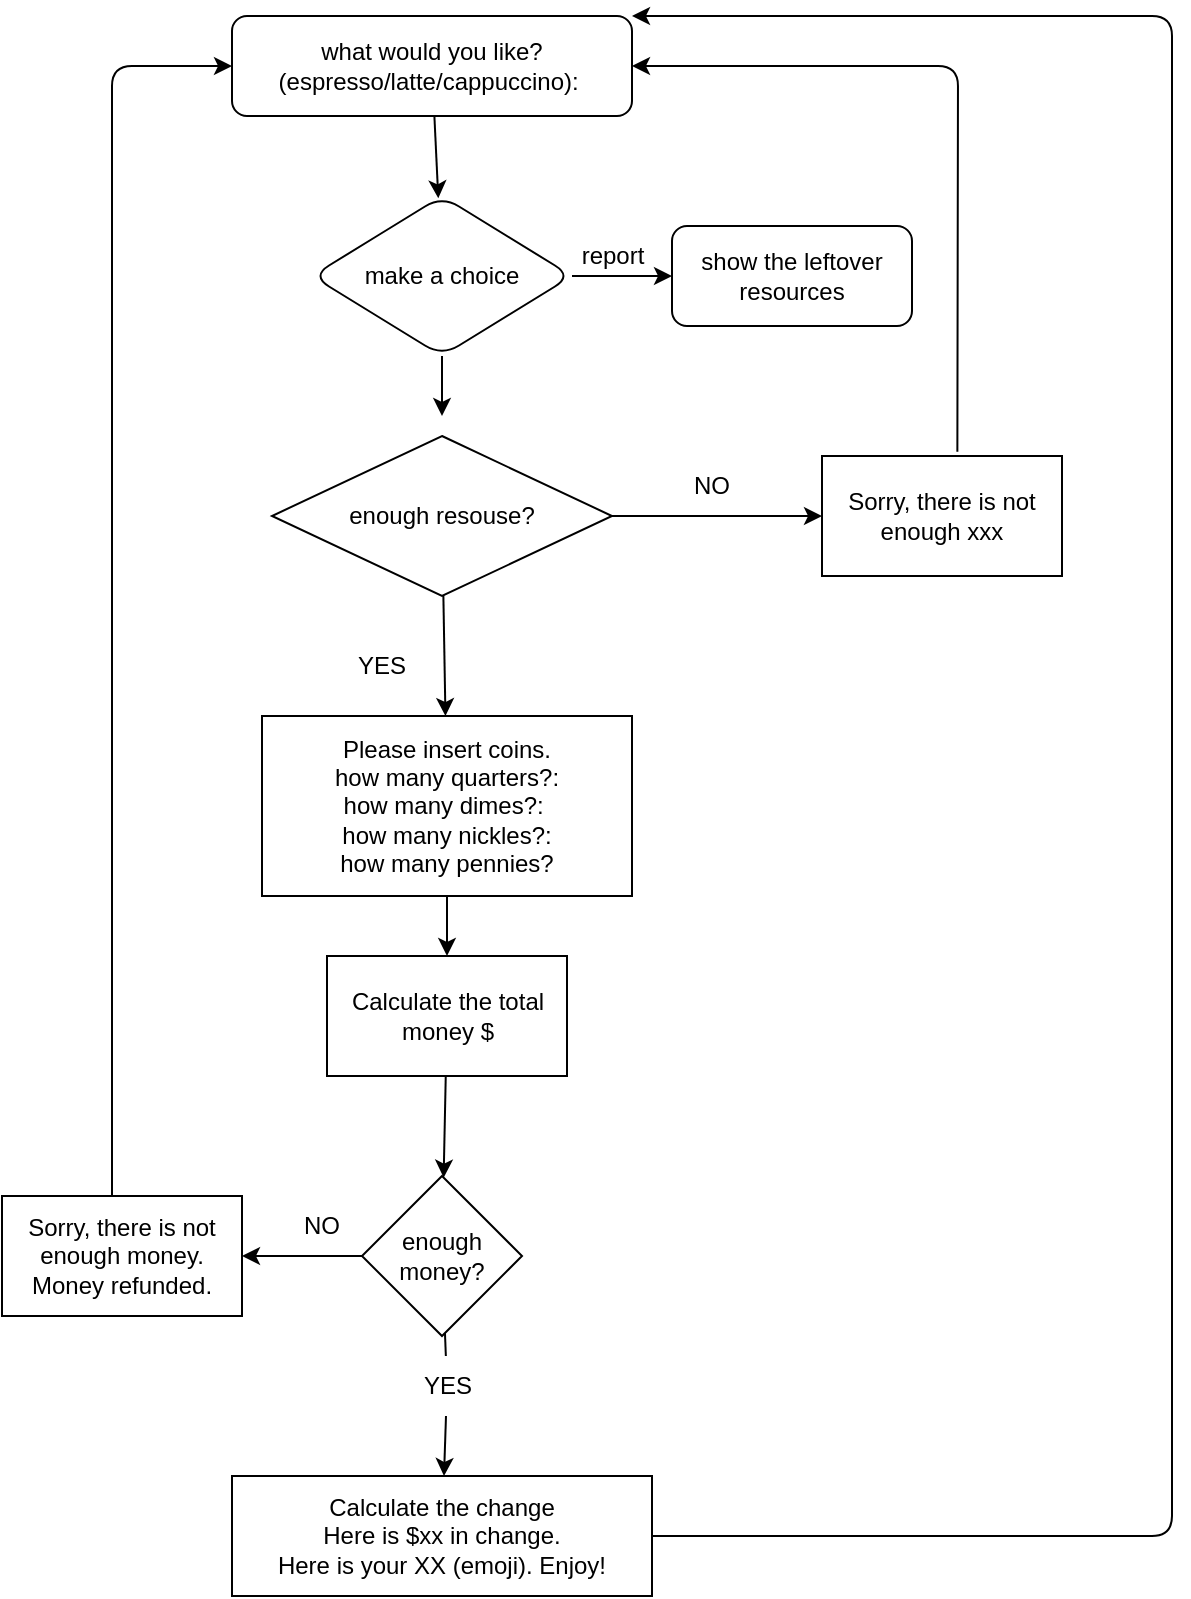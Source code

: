 <mxfile>
    <diagram id="g9x4P5zSO4WS4tSMn_Hg" name="Page-1">
        <mxGraphModel dx="833" dy="612" grid="1" gridSize="10" guides="1" tooltips="1" connect="1" arrows="1" fold="1" page="1" pageScale="1" pageWidth="850" pageHeight="1100" math="0" shadow="0">
            <root>
                <mxCell id="0"/>
                <mxCell id="1" parent="0"/>
                <mxCell id="4" value="" style="edgeStyle=none;html=1;" parent="1" source="2" target="3" edge="1">
                    <mxGeometry relative="1" as="geometry"/>
                </mxCell>
                <mxCell id="2" value="what would you like? (espresso/latte/cappuccino):&amp;nbsp;" style="rounded=1;whiteSpace=wrap;html=1;" parent="1" vertex="1">
                    <mxGeometry x="230" y="10" width="200" height="50" as="geometry"/>
                </mxCell>
                <mxCell id="5" style="edgeStyle=none;html=1;exitX=0.5;exitY=1;exitDx=0;exitDy=0;" parent="1" source="3" edge="1">
                    <mxGeometry relative="1" as="geometry">
                        <mxPoint x="335" y="210" as="targetPoint"/>
                    </mxGeometry>
                </mxCell>
                <mxCell id="33" value="" style="edgeStyle=none;html=1;" edge="1" parent="1" source="3" target="32">
                    <mxGeometry relative="1" as="geometry"/>
                </mxCell>
                <mxCell id="3" value="make a choice" style="rhombus;whiteSpace=wrap;html=1;rounded=1;" parent="1" vertex="1">
                    <mxGeometry x="270" y="100" width="130" height="80" as="geometry"/>
                </mxCell>
                <mxCell id="8" value="" style="edgeStyle=none;html=1;" parent="1" source="6" target="7" edge="1">
                    <mxGeometry relative="1" as="geometry">
                        <Array as="points">
                            <mxPoint x="470" y="260"/>
                        </Array>
                    </mxGeometry>
                </mxCell>
                <mxCell id="11" value="" style="edgeStyle=none;html=1;" parent="1" source="6" target="10" edge="1">
                    <mxGeometry relative="1" as="geometry"/>
                </mxCell>
                <mxCell id="6" value="enough resouse?" style="rhombus;whiteSpace=wrap;html=1;" parent="1" vertex="1">
                    <mxGeometry x="250" y="220" width="170" height="80" as="geometry"/>
                </mxCell>
                <mxCell id="13" value="" style="edgeStyle=none;html=1;entryX=1;entryY=0.5;entryDx=0;entryDy=0;exitX=0.564;exitY=-0.036;exitDx=0;exitDy=0;exitPerimeter=0;" parent="1" source="7" target="2" edge="1">
                    <mxGeometry relative="1" as="geometry">
                        <mxPoint x="590" y="220" as="sourcePoint"/>
                        <mxPoint x="580" y="60" as="targetPoint"/>
                        <Array as="points">
                            <mxPoint x="593" y="35"/>
                        </Array>
                    </mxGeometry>
                </mxCell>
                <mxCell id="7" value="Sorry, there is not enough xxx" style="whiteSpace=wrap;html=1;" parent="1" vertex="1">
                    <mxGeometry x="525" y="230" width="120" height="60" as="geometry"/>
                </mxCell>
                <mxCell id="9" value="NO" style="text;html=1;strokeColor=none;fillColor=none;align=center;verticalAlign=middle;whiteSpace=wrap;rounded=0;" parent="1" vertex="1">
                    <mxGeometry x="440" y="230" width="60" height="30" as="geometry"/>
                </mxCell>
                <mxCell id="16" value="" style="edgeStyle=none;html=1;" parent="1" source="10" target="15" edge="1">
                    <mxGeometry relative="1" as="geometry"/>
                </mxCell>
                <mxCell id="10" value="Please insert coins.&lt;br&gt;how many quarters?:&lt;br&gt;how many dimes?:&amp;nbsp;&lt;br&gt;how many nickles?:&lt;br&gt;how many pennies?" style="whiteSpace=wrap;html=1;" parent="1" vertex="1">
                    <mxGeometry x="245" y="360" width="185" height="90" as="geometry"/>
                </mxCell>
                <mxCell id="14" value="YES" style="text;html=1;strokeColor=none;fillColor=none;align=center;verticalAlign=middle;whiteSpace=wrap;rounded=0;" parent="1" vertex="1">
                    <mxGeometry x="275" y="320" width="60" height="30" as="geometry"/>
                </mxCell>
                <mxCell id="20" value="" style="edgeStyle=none;html=1;" parent="1" source="15" target="19" edge="1">
                    <mxGeometry relative="1" as="geometry"/>
                </mxCell>
                <mxCell id="15" value="Calculate the total money $" style="whiteSpace=wrap;html=1;" parent="1" vertex="1">
                    <mxGeometry x="277.5" y="480" width="120" height="60" as="geometry"/>
                </mxCell>
                <mxCell id="22" value="" style="edgeStyle=none;html=1;" parent="1" source="19" target="21" edge="1">
                    <mxGeometry relative="1" as="geometry"/>
                </mxCell>
                <mxCell id="26" value="" style="edgeStyle=none;html=1;startArrow=none;" parent="1" source="28" target="25" edge="1">
                    <mxGeometry relative="1" as="geometry"/>
                </mxCell>
                <mxCell id="19" value="enough money?" style="rhombus;whiteSpace=wrap;html=1;" parent="1" vertex="1">
                    <mxGeometry x="295" y="590" width="80" height="80" as="geometry"/>
                </mxCell>
                <mxCell id="21" value="Sorry, there is not enough money. Money refunded." style="whiteSpace=wrap;html=1;" parent="1" vertex="1">
                    <mxGeometry x="115" y="600" width="120" height="60" as="geometry"/>
                </mxCell>
                <mxCell id="23" value="NO" style="text;html=1;strokeColor=none;fillColor=none;align=center;verticalAlign=middle;whiteSpace=wrap;rounded=0;" parent="1" vertex="1">
                    <mxGeometry x="245" y="600" width="60" height="30" as="geometry"/>
                </mxCell>
                <mxCell id="24" value="" style="endArrow=classic;html=1;entryX=0;entryY=0.5;entryDx=0;entryDy=0;" parent="1" target="2" edge="1">
                    <mxGeometry width="50" height="50" relative="1" as="geometry">
                        <mxPoint x="170" y="600" as="sourcePoint"/>
                        <mxPoint x="170" y="30" as="targetPoint"/>
                        <Array as="points">
                            <mxPoint x="170" y="35"/>
                        </Array>
                    </mxGeometry>
                </mxCell>
                <mxCell id="25" value="Calculate the change&lt;br&gt;Here is $xx in change.&lt;br&gt;Here is your XX (emoji). Enjoy!" style="whiteSpace=wrap;html=1;" parent="1" vertex="1">
                    <mxGeometry x="230" y="740" width="210" height="60" as="geometry"/>
                </mxCell>
                <mxCell id="27" value="" style="edgeStyle=none;html=1;endArrow=none;" parent="1" source="19" target="28" edge="1">
                    <mxGeometry relative="1" as="geometry">
                        <mxPoint x="335.889" y="669.111" as="sourcePoint"/>
                        <mxPoint x="336.818" y="710" as="targetPoint"/>
                    </mxGeometry>
                </mxCell>
                <mxCell id="28" value="YES" style="text;html=1;strokeColor=none;fillColor=none;align=center;verticalAlign=middle;whiteSpace=wrap;rounded=0;" parent="1" vertex="1">
                    <mxGeometry x="307.5" y="680" width="60" height="30" as="geometry"/>
                </mxCell>
                <mxCell id="31" value="" style="endArrow=classic;html=1;entryX=1;entryY=0;entryDx=0;entryDy=0;" parent="1" target="2" edge="1">
                    <mxGeometry width="50" height="50" relative="1" as="geometry">
                        <mxPoint x="440" y="770" as="sourcePoint"/>
                        <mxPoint x="680" y="770" as="targetPoint"/>
                        <Array as="points">
                            <mxPoint x="700" y="770"/>
                            <mxPoint x="700" y="380"/>
                            <mxPoint x="700" y="10"/>
                        </Array>
                    </mxGeometry>
                </mxCell>
                <mxCell id="32" value="show the leftover resources" style="whiteSpace=wrap;html=1;rounded=1;" vertex="1" parent="1">
                    <mxGeometry x="450" y="115" width="120" height="50" as="geometry"/>
                </mxCell>
                <mxCell id="34" value="report" style="text;html=1;align=center;verticalAlign=middle;resizable=0;points=[];autosize=1;strokeColor=none;fillColor=none;" vertex="1" parent="1">
                    <mxGeometry x="395" y="115" width="50" height="30" as="geometry"/>
                </mxCell>
            </root>
        </mxGraphModel>
    </diagram>
</mxfile>